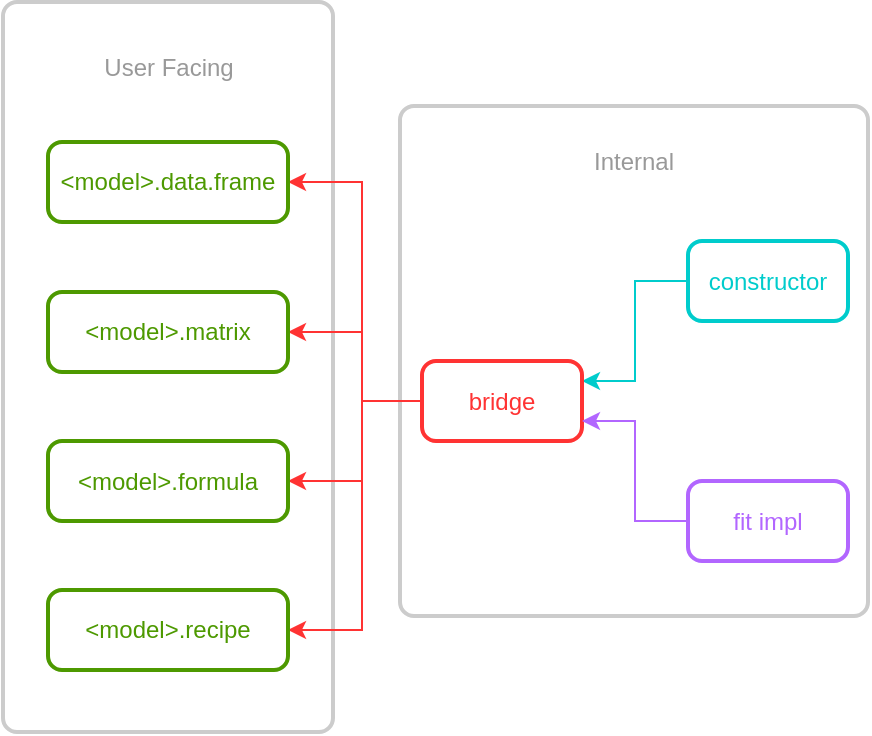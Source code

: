 <mxfile version="10.5.8" type="device"><diagram name="Page-1" id="74e2e168-ea6b-b213-b513-2b3c1d86103e"><mxGraphModel dx="1158" dy="624" grid="1" gridSize="10" guides="1" tooltips="1" connect="1" arrows="1" fold="1" page="1" pageScale="1" pageWidth="1100" pageHeight="850" background="#ffffff" math="0" shadow="0"><root><mxCell id="0"/><mxCell id="1" parent="0"/><mxCell id="iyrWEzKU7JKzztDetRGB-22" value="&lt;br&gt;&lt;br&gt;" style="rounded=1;whiteSpace=wrap;html=1;absoluteArcSize=1;arcSize=14;strokeWidth=2;labelBackgroundColor=none;fillColor=none;fontColor=#4D9900;strokeColor=#CCCCCC;labelPosition=center;verticalLabelPosition=top;align=center;verticalAlign=bottom;" vertex="1" parent="1"><mxGeometry x="269" y="122" width="234" height="255" as="geometry"/></mxCell><mxCell id="iyrWEzKU7JKzztDetRGB-21" value="" style="rounded=1;whiteSpace=wrap;html=1;absoluteArcSize=1;arcSize=14;strokeWidth=2;labelBackgroundColor=none;fillColor=none;fontColor=#4D9900;strokeColor=#CCCCCC;" vertex="1" parent="1"><mxGeometry x="70.5" y="70" width="165" height="365" as="geometry"/></mxCell><mxCell id="iyrWEzKU7JKzztDetRGB-12" value="" style="edgeStyle=orthogonalEdgeStyle;rounded=0;orthogonalLoop=1;jettySize=auto;html=1;strokeColor=#FF3333;exitX=0;exitY=0.5;exitDx=0;exitDy=0;entryX=1;entryY=0.5;entryDx=0;entryDy=0;" edge="1" parent="1" source="iyrWEzKU7JKzztDetRGB-11" target="iyrWEzKU7JKzztDetRGB-2"><mxGeometry relative="1" as="geometry"><Array as="points"><mxPoint x="250" y="270"/><mxPoint x="250" y="160"/></Array></mxGeometry></mxCell><mxCell id="iyrWEzKU7JKzztDetRGB-2" value="&amp;lt;model&amp;gt;.data.frame" style="rounded=1;whiteSpace=wrap;html=1;absoluteArcSize=1;arcSize=14;strokeWidth=2;strokeColor=#4D9900;fillColor=none;labelBackgroundColor=none;fontColor=#4D9900;" vertex="1" parent="1"><mxGeometry x="93" y="140" width="120" height="40" as="geometry"/></mxCell><mxCell id="iyrWEzKU7JKzztDetRGB-17" value="" style="edgeStyle=orthogonalEdgeStyle;rounded=0;orthogonalLoop=1;jettySize=auto;html=1;strokeColor=#00CCCC;exitX=0;exitY=0.5;exitDx=0;exitDy=0;entryX=1;entryY=0.25;entryDx=0;entryDy=0;" edge="1" parent="1" source="iyrWEzKU7JKzztDetRGB-16" target="iyrWEzKU7JKzztDetRGB-11"><mxGeometry relative="1" as="geometry"/></mxCell><mxCell id="iyrWEzKU7JKzztDetRGB-11" value="bridge" style="rounded=1;whiteSpace=wrap;html=1;absoluteArcSize=1;arcSize=14;strokeWidth=2;strokeColor=#FF3333;fillColor=none;fontColor=#FF3333;" vertex="1" parent="1"><mxGeometry x="280" y="249.5" width="80" height="40" as="geometry"/></mxCell><mxCell id="iyrWEzKU7JKzztDetRGB-16" value="constructor" style="rounded=1;whiteSpace=wrap;html=1;absoluteArcSize=1;arcSize=14;strokeWidth=2;strokeColor=#00CCCC;fillColor=none;fontColor=#00CCCC;" vertex="1" parent="1"><mxGeometry x="413" y="189.5" width="80" height="40" as="geometry"/></mxCell><mxCell id="iyrWEzKU7JKzztDetRGB-13" style="edgeStyle=orthogonalEdgeStyle;rounded=0;orthogonalLoop=1;jettySize=auto;html=1;strokeColor=#FF3333;exitX=0;exitY=0.5;exitDx=0;exitDy=0;" edge="1" parent="1" source="iyrWEzKU7JKzztDetRGB-11" target="iyrWEzKU7JKzztDetRGB-3"><mxGeometry relative="1" as="geometry"><Array as="points"><mxPoint x="250" y="270"/><mxPoint x="250" y="235"/></Array></mxGeometry></mxCell><mxCell id="iyrWEzKU7JKzztDetRGB-3" value="&amp;lt;model&amp;gt;.matrix" style="rounded=1;whiteSpace=wrap;html=1;absoluteArcSize=1;arcSize=14;strokeWidth=2;strokeColor=#4D9900;fillColor=none;fontColor=#4D9900;" vertex="1" parent="1"><mxGeometry x="93" y="215" width="120" height="40" as="geometry"/></mxCell><mxCell id="iyrWEzKU7JKzztDetRGB-14" style="edgeStyle=orthogonalEdgeStyle;rounded=0;orthogonalLoop=1;jettySize=auto;html=1;strokeColor=#FF3333;exitX=0;exitY=0.5;exitDx=0;exitDy=0;entryX=1;entryY=0.5;entryDx=0;entryDy=0;" edge="1" parent="1" source="iyrWEzKU7JKzztDetRGB-11" target="iyrWEzKU7JKzztDetRGB-4"><mxGeometry relative="1" as="geometry"><Array as="points"><mxPoint x="250" y="270"/><mxPoint x="250" y="310"/></Array></mxGeometry></mxCell><mxCell id="iyrWEzKU7JKzztDetRGB-4" value="&amp;lt;model&amp;gt;.formula" style="rounded=1;whiteSpace=wrap;html=1;absoluteArcSize=1;arcSize=14;strokeWidth=2;strokeColor=#4D9900;fillColor=none;fontColor=#4D9900;" vertex="1" parent="1"><mxGeometry x="93" y="289.5" width="120" height="40" as="geometry"/></mxCell><mxCell id="iyrWEzKU7JKzztDetRGB-15" style="edgeStyle=orthogonalEdgeStyle;rounded=0;orthogonalLoop=1;jettySize=auto;html=1;strokeColor=#FF3333;exitX=0;exitY=0.5;exitDx=0;exitDy=0;entryX=1;entryY=0.5;entryDx=0;entryDy=0;" edge="1" parent="1" source="iyrWEzKU7JKzztDetRGB-11" target="iyrWEzKU7JKzztDetRGB-5"><mxGeometry relative="1" as="geometry"><Array as="points"><mxPoint x="250" y="270"/><mxPoint x="250" y="384"/></Array></mxGeometry></mxCell><mxCell id="iyrWEzKU7JKzztDetRGB-5" value="&amp;lt;model&amp;gt;.recipe" style="rounded=1;whiteSpace=wrap;html=1;absoluteArcSize=1;arcSize=14;strokeWidth=2;strokeColor=#4D9900;fillColor=none;fontColor=#4D9900;" vertex="1" parent="1"><mxGeometry x="93" y="364" width="120" height="40" as="geometry"/></mxCell><mxCell id="iyrWEzKU7JKzztDetRGB-19" value="" style="edgeStyle=orthogonalEdgeStyle;rounded=0;orthogonalLoop=1;jettySize=auto;html=1;exitX=0;exitY=0.5;exitDx=0;exitDy=0;entryX=1;entryY=0.75;entryDx=0;entryDy=0;strokeColor=#B266FF;" edge="1" parent="1" source="iyrWEzKU7JKzztDetRGB-20" target="iyrWEzKU7JKzztDetRGB-11"><mxGeometry relative="1" as="geometry"><mxPoint x="470" y="260" as="sourcePoint"/><mxPoint x="400" y="284" as="targetPoint"/></mxGeometry></mxCell><mxCell id="iyrWEzKU7JKzztDetRGB-20" value="fit impl" style="rounded=1;whiteSpace=wrap;html=1;absoluteArcSize=1;arcSize=14;strokeWidth=2;strokeColor=#B266FF;fillColor=none;fontColor=#B266FF;" vertex="1" parent="1"><mxGeometry x="413" y="309.5" width="80" height="40" as="geometry"/></mxCell><UserObject label="Internal&lt;br&gt;" placeholders="1" name="Variable" id="iyrWEzKU7JKzztDetRGB-25"><mxCell style="text;html=1;strokeColor=none;fillColor=none;align=center;verticalAlign=middle;whiteSpace=wrap;overflow=hidden;labelBackgroundColor=none;fontColor=#999999;" vertex="1" parent="1"><mxGeometry x="346" y="139.5" width="80" height="20" as="geometry"/></mxCell></UserObject><UserObject label="User Facing&lt;br&gt;" placeholders="1" name="Variable" id="iyrWEzKU7JKzztDetRGB-26"><mxCell style="text;html=1;strokeColor=none;fillColor=none;align=center;verticalAlign=middle;whiteSpace=wrap;overflow=hidden;labelBackgroundColor=none;fontColor=#999999;" vertex="1" parent="1"><mxGeometry x="93" y="93" width="121" height="20" as="geometry"/></mxCell></UserObject></root></mxGraphModel></diagram></mxfile>